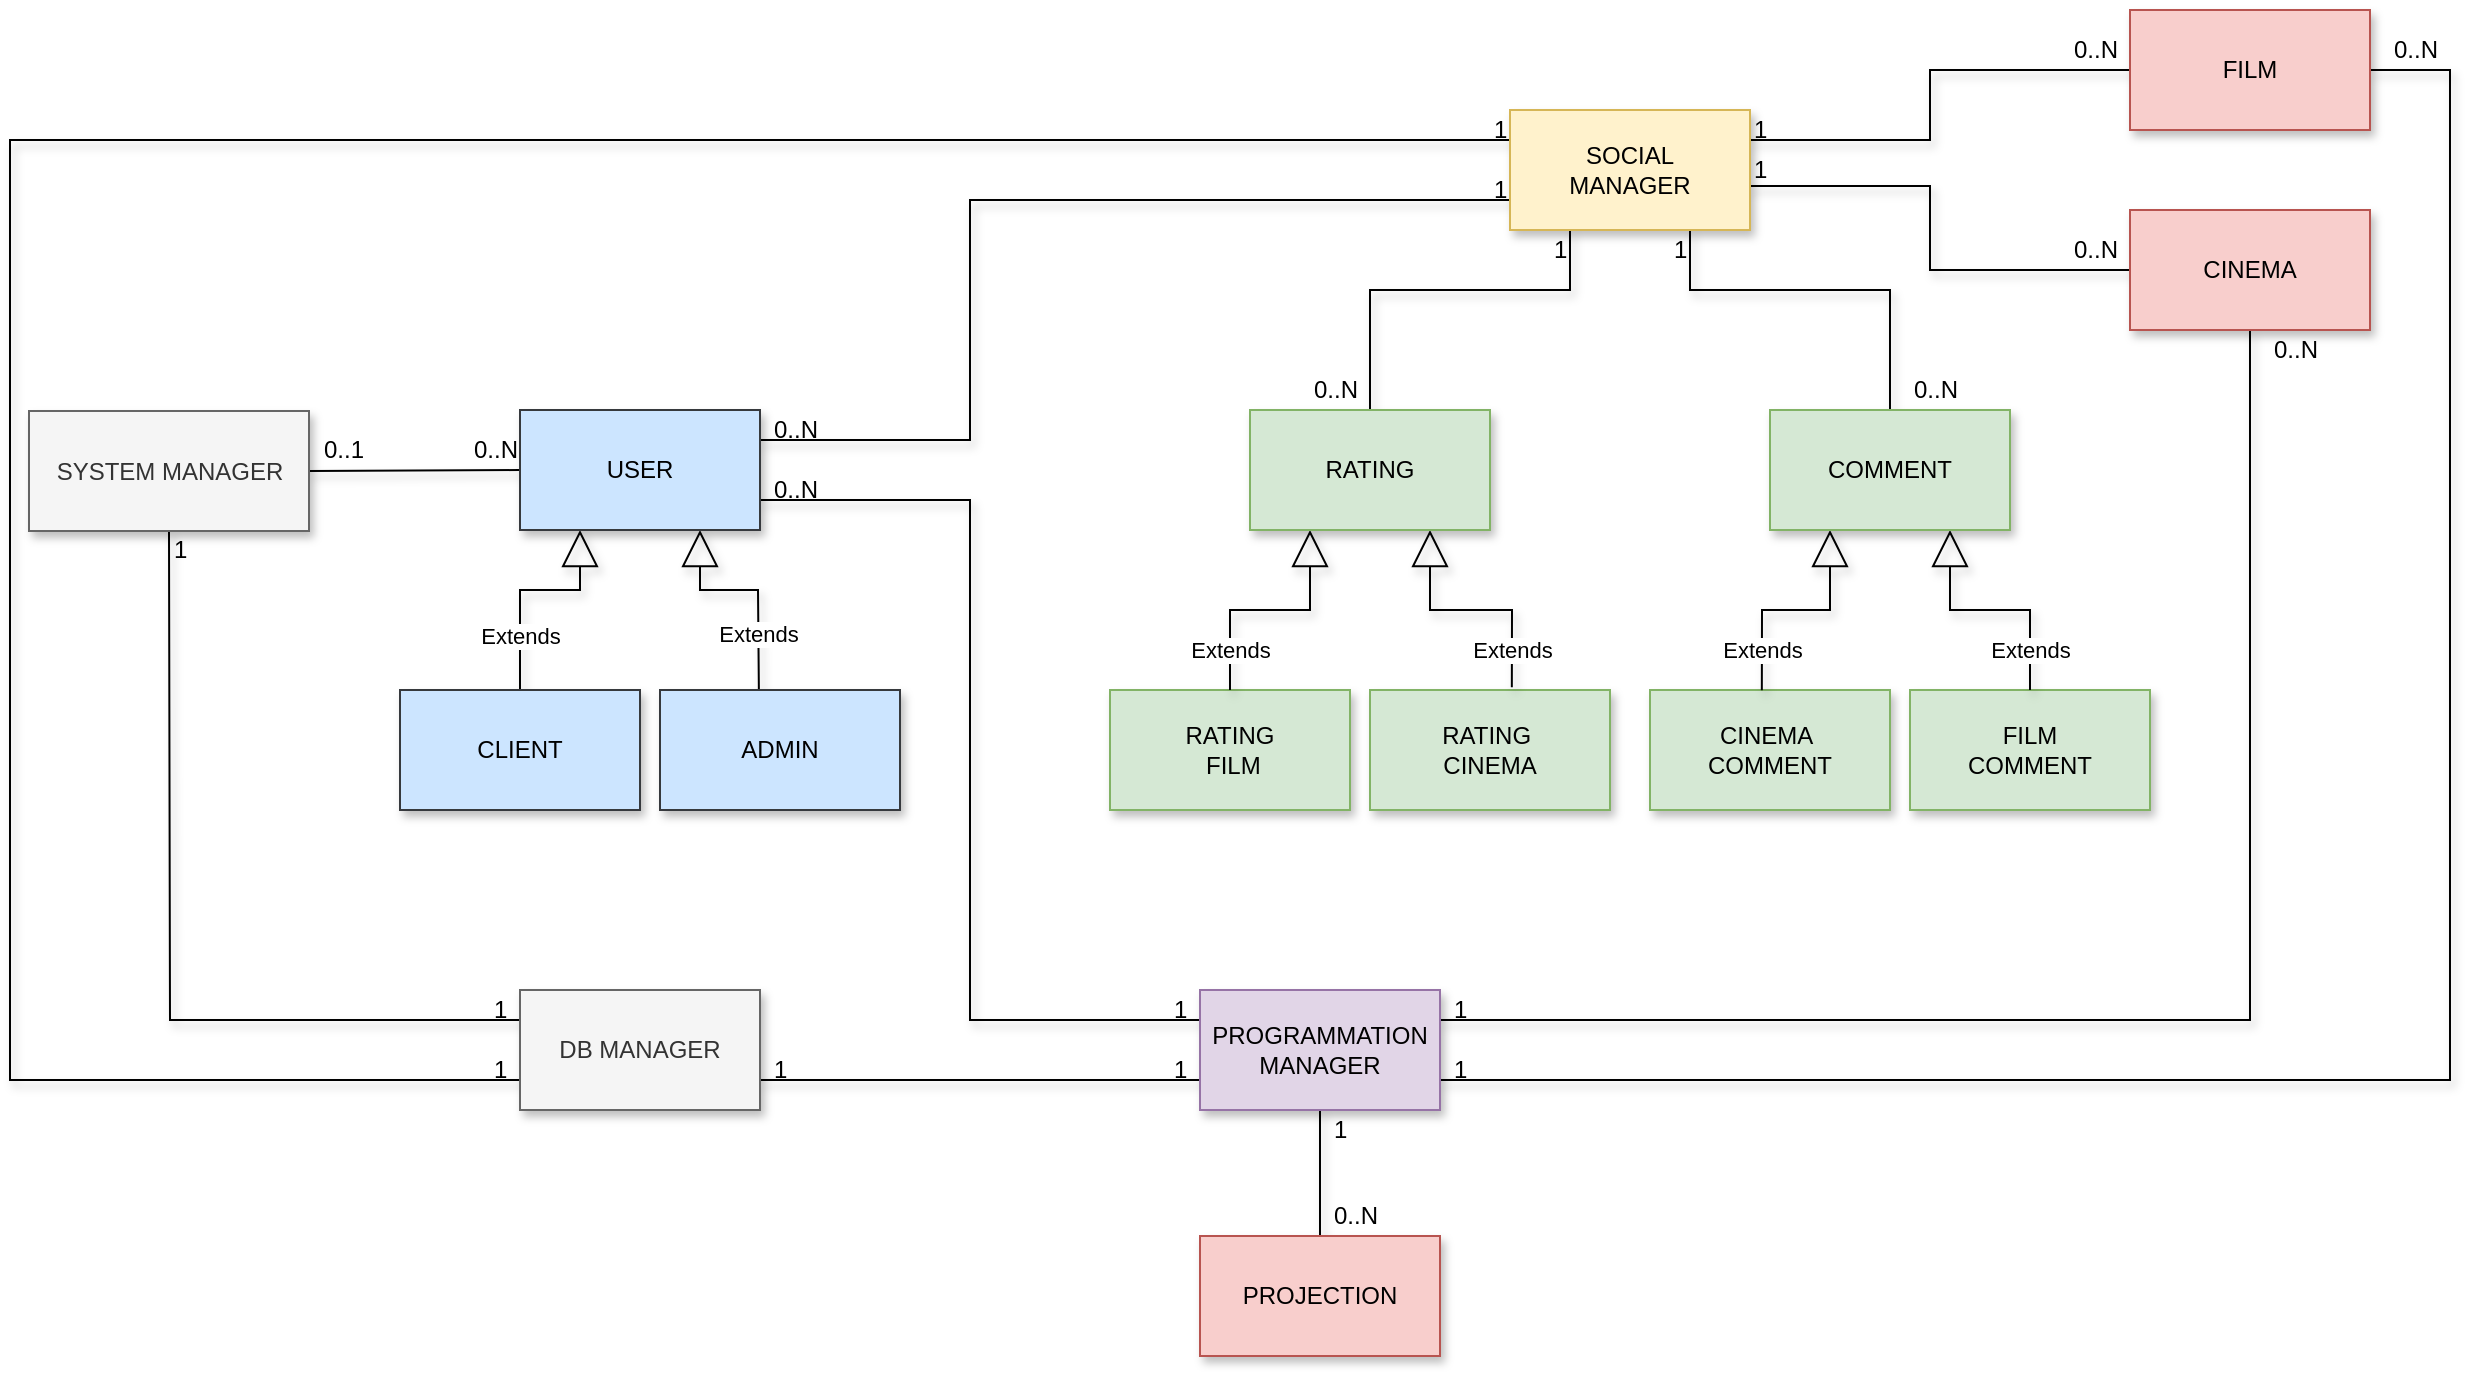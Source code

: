 <mxfile version="12.1.0" type="device" pages="1"><diagram id="Bxf1iPgv2D-pFVaHU1Q9" name="Pagina-1"><mxGraphModel dx="2735" dy="1046" grid="1" gridSize="10" guides="1" tooltips="1" connect="1" arrows="1" fold="1" page="1" pageScale="1" pageWidth="827" pageHeight="1169" math="0" shadow="0"><root><mxCell id="0"/><mxCell id="1" parent="0"/><mxCell id="x7nz9GGV9tn5JTqJILxh-5" value="FILM &lt;br&gt;COMMENT" style="rounded=0;whiteSpace=wrap;html=1;fillColor=#d5e8d4;strokeColor=#82b366;shadow=1;" parent="1" vertex="1"><mxGeometry x="870" y="640" width="120" height="60" as="geometry"/></mxCell><mxCell id="x7nz9GGV9tn5JTqJILxh-6" value="CINEMA&amp;nbsp;&lt;br&gt;COMMENT" style="rounded=0;whiteSpace=wrap;html=1;fillColor=#d5e8d4;strokeColor=#82b366;shadow=1;" parent="1" vertex="1"><mxGeometry x="740" y="640" width="120" height="60" as="geometry"/></mxCell><mxCell id="x7nz9GGV9tn5JTqJILxh-8" value="RATING&amp;nbsp;&lt;br&gt;CINEMA" style="rounded=0;whiteSpace=wrap;html=1;fillColor=#d5e8d4;strokeColor=#82b366;shadow=1;" parent="1" vertex="1"><mxGeometry x="600" y="640" width="120" height="60" as="geometry"/></mxCell><mxCell id="x7nz9GGV9tn5JTqJILxh-9" value="RATING&lt;br&gt;&amp;nbsp;FILM" style="rounded=0;whiteSpace=wrap;html=1;fillColor=#d5e8d4;strokeColor=#82b366;shadow=1;" parent="1" vertex="1"><mxGeometry x="470" y="640" width="120" height="60" as="geometry"/></mxCell><mxCell id="x7nz9GGV9tn5JTqJILxh-17" value="" style="endArrow=none;html=1;exitX=1;exitY=0.5;exitDx=0;exitDy=0;entryX=0;entryY=0.5;entryDx=0;entryDy=0;shadow=1;rounded=0;" parent="1" source="x7nz9GGV9tn5JTqJILxh-16" target="x7nz9GGV9tn5JTqJILxh-15" edge="1"><mxGeometry width="50" height="50" relative="1" as="geometry"><mxPoint x="190" y="470" as="sourcePoint"/><mxPoint x="140" y="450" as="targetPoint"/></mxGeometry></mxCell><mxCell id="x7nz9GGV9tn5JTqJILxh-18" value="" style="endArrow=none;html=1;entryX=0;entryY=0.75;entryDx=0;entryDy=0;exitX=1;exitY=0.25;exitDx=0;exitDy=0;shadow=1;rounded=0;" parent="1" source="x7nz9GGV9tn5JTqJILxh-15" target="x7nz9GGV9tn5JTqJILxh-12" edge="1"><mxGeometry width="50" height="50" relative="1" as="geometry"><mxPoint x="40" y="640" as="sourcePoint"/><mxPoint x="90" y="590" as="targetPoint"/><Array as="points"><mxPoint x="400" y="515"/><mxPoint x="400" y="395"/></Array></mxGeometry></mxCell><mxCell id="x7nz9GGV9tn5JTqJILxh-19" value="Extends" style="endArrow=block;endSize=16;endFill=0;html=1;exitX=0.5;exitY=0;exitDx=0;exitDy=0;entryX=0.25;entryY=1;entryDx=0;entryDy=0;shadow=1;rounded=0;" parent="1" source="x7nz9GGV9tn5JTqJILxh-14" target="x7nz9GGV9tn5JTqJILxh-15" edge="1"><mxGeometry x="-0.5" width="160" relative="1" as="geometry"><mxPoint x="245" y="810" as="sourcePoint"/><mxPoint x="186" y="552" as="targetPoint"/><Array as="points"><mxPoint x="175" y="590"/><mxPoint x="205" y="590"/></Array><mxPoint as="offset"/></mxGeometry></mxCell><mxCell id="x7nz9GGV9tn5JTqJILxh-20" value="Extends" style="endArrow=block;endSize=16;endFill=0;html=1;entryX=0.75;entryY=1;entryDx=0;entryDy=0;exitX=0.412;exitY=0.006;exitDx=0;exitDy=0;exitPerimeter=0;shadow=1;rounded=0;" parent="1" source="x7nz9GGV9tn5JTqJILxh-13" target="x7nz9GGV9tn5JTqJILxh-15" edge="1"><mxGeometry x="-0.491" width="160" relative="1" as="geometry"><mxPoint x="255" y="820" as="sourcePoint"/><mxPoint x="415" y="820" as="targetPoint"/><Array as="points"><mxPoint x="294" y="590"/><mxPoint x="265" y="590"/></Array><mxPoint as="offset"/></mxGeometry></mxCell><mxCell id="x7nz9GGV9tn5JTqJILxh-21" value="Extends" style="endArrow=block;endSize=16;endFill=0;html=1;entryX=0.25;entryY=1;entryDx=0;entryDy=0;exitX=0.5;exitY=0;exitDx=0;exitDy=0;shadow=1;rounded=0;" parent="1" source="x7nz9GGV9tn5JTqJILxh-9" target="x7nz9GGV9tn5JTqJILxh-11" edge="1"><mxGeometry x="-0.667" width="160" relative="1" as="geometry"><mxPoint x="500" y="650" as="sourcePoint"/><mxPoint x="360" y="690" as="targetPoint"/><Array as="points"><mxPoint x="530" y="600"/><mxPoint x="570" y="600"/></Array><mxPoint as="offset"/></mxGeometry></mxCell><mxCell id="x7nz9GGV9tn5JTqJILxh-22" value="Extends" style="endArrow=block;endSize=16;endFill=0;html=1;entryX=0.75;entryY=1;entryDx=0;entryDy=0;exitX=0.591;exitY=-0.022;exitDx=0;exitDy=0;exitPerimeter=0;shadow=1;rounded=0;" parent="1" source="x7nz9GGV9tn5JTqJILxh-8" target="x7nz9GGV9tn5JTqJILxh-11" edge="1"><mxGeometry x="-0.688" width="160" relative="1" as="geometry"><mxPoint x="660" y="640" as="sourcePoint"/><mxPoint x="370" y="700" as="targetPoint"/><Array as="points"><mxPoint x="671" y="600"/><mxPoint x="630" y="600"/></Array><mxPoint as="offset"/></mxGeometry></mxCell><mxCell id="x7nz9GGV9tn5JTqJILxh-23" value="Extends" style="endArrow=block;endSize=16;endFill=0;html=1;exitX=0.466;exitY=0.003;exitDx=0;exitDy=0;exitPerimeter=0;shadow=1;rounded=0;entryX=0.25;entryY=1;entryDx=0;entryDy=0;" parent="1" source="x7nz9GGV9tn5JTqJILxh-6" edge="1" target="x7nz9GGV9tn5JTqJILxh-10"><mxGeometry x="-0.645" width="160" relative="1" as="geometry"><mxPoint x="710" y="670" as="sourcePoint"/><mxPoint x="786" y="540" as="targetPoint"/><Array as="points"><mxPoint x="796" y="600"/><mxPoint x="830" y="600"/></Array><mxPoint as="offset"/></mxGeometry></mxCell><mxCell id="x7nz9GGV9tn5JTqJILxh-24" value="Extends" style="endArrow=block;endSize=16;endFill=0;html=1;entryX=0.75;entryY=1;entryDx=0;entryDy=0;exitX=0.5;exitY=0;exitDx=0;exitDy=0;shadow=1;rounded=0;" parent="1" source="x7nz9GGV9tn5JTqJILxh-5" target="x7nz9GGV9tn5JTqJILxh-10" edge="1"><mxGeometry x="-0.665" width="160" relative="1" as="geometry"><mxPoint x="810" y="660" as="sourcePoint"/><mxPoint x="390" y="720" as="targetPoint"/><Array as="points"><mxPoint x="930" y="600"/><mxPoint x="890" y="600"/></Array><mxPoint as="offset"/></mxGeometry></mxCell><mxCell id="x7nz9GGV9tn5JTqJILxh-25" value="" style="endArrow=none;html=1;entryX=0;entryY=0.5;entryDx=0;entryDy=0;exitX=1;exitY=0.25;exitDx=0;exitDy=0;shadow=1;rounded=0;" parent="1" source="x7nz9GGV9tn5JTqJILxh-12" target="x7nz9GGV9tn5JTqJILxh-4" edge="1"><mxGeometry width="50" height="50" relative="1" as="geometry"><mxPoint x="50" y="650" as="sourcePoint"/><mxPoint x="100" y="600" as="targetPoint"/><Array as="points"><mxPoint x="800" y="365"/><mxPoint x="880" y="365"/><mxPoint x="880" y="330"/></Array></mxGeometry></mxCell><mxCell id="x7nz9GGV9tn5JTqJILxh-26" value="" style="endArrow=none;html=1;entryX=0.25;entryY=1;entryDx=0;entryDy=0;shadow=1;rounded=0;exitX=0.5;exitY=0;exitDx=0;exitDy=0;" parent="1" source="x7nz9GGV9tn5JTqJILxh-11" target="x7nz9GGV9tn5JTqJILxh-12" edge="1"><mxGeometry width="50" height="50" relative="1" as="geometry"><mxPoint x="630" y="480" as="sourcePoint"/><mxPoint x="110" y="610" as="targetPoint"/><Array as="points"><mxPoint x="600" y="440"/><mxPoint x="700" y="440"/></Array></mxGeometry></mxCell><mxCell id="x7nz9GGV9tn5JTqJILxh-27" value="" style="endArrow=none;html=1;exitX=0.5;exitY=0;exitDx=0;exitDy=0;entryX=0.75;entryY=1;entryDx=0;entryDy=0;shadow=1;rounded=0;" parent="1" source="x7nz9GGV9tn5JTqJILxh-10" target="x7nz9GGV9tn5JTqJILxh-12" edge="1"><mxGeometry width="50" height="50" relative="1" as="geometry"><mxPoint x="70" y="670" as="sourcePoint"/><mxPoint x="120" y="620" as="targetPoint"/><Array as="points"><mxPoint x="860" y="440"/><mxPoint x="760" y="440"/></Array></mxGeometry></mxCell><mxCell id="x7nz9GGV9tn5JTqJILxh-28" value="" style="endArrow=none;html=1;entryX=0.5;entryY=1;entryDx=0;entryDy=0;shadow=1;rounded=0;exitX=0;exitY=0.25;exitDx=0;exitDy=0;" parent="1" source="x7nz9GGV9tn5JTqJILxh-40" target="x7nz9GGV9tn5JTqJILxh-16" edge="1"><mxGeometry width="50" height="50" relative="1" as="geometry"><mxPoint x="240" y="820" as="sourcePoint"/><mxPoint x="130" y="630" as="targetPoint"/><Array as="points"><mxPoint y="805"/></Array></mxGeometry></mxCell><mxCell id="x7nz9GGV9tn5JTqJILxh-30" value="" style="endArrow=none;html=1;shadow=1;rounded=0;exitX=0;exitY=0.75;exitDx=0;exitDy=0;entryX=0;entryY=0.25;entryDx=0;entryDy=0;" parent="1" source="x7nz9GGV9tn5JTqJILxh-40" target="x7nz9GGV9tn5JTqJILxh-12" edge="1"><mxGeometry width="50" height="50" relative="1" as="geometry"><mxPoint x="200" y="830" as="sourcePoint"/><mxPoint x="520" y="360" as="targetPoint"/><Array as="points"><mxPoint x="-80" y="835"/><mxPoint x="-80" y="365"/></Array></mxGeometry></mxCell><mxCell id="x7nz9GGV9tn5JTqJILxh-31" value="" style="endArrow=none;html=1;entryX=1;entryY=0.75;entryDx=0;entryDy=0;shadow=1;rounded=0;" parent="1" target="x7nz9GGV9tn5JTqJILxh-15" edge="1"><mxGeometry width="50" height="50" relative="1" as="geometry"><mxPoint x="515" y="805" as="sourcePoint"/><mxPoint x="160" y="660" as="targetPoint"/><Array as="points"><mxPoint x="400" y="805"/><mxPoint x="400" y="545"/></Array></mxGeometry></mxCell><mxCell id="x7nz9GGV9tn5JTqJILxh-32" value="" style="endArrow=none;html=1;exitX=0;exitY=0.75;exitDx=0;exitDy=0;entryX=1;entryY=0.75;entryDx=0;entryDy=0;shadow=1;rounded=0;" parent="1" source="x7nz9GGV9tn5JTqJILxh-2" target="x7nz9GGV9tn5JTqJILxh-40" edge="1"><mxGeometry width="50" height="50" relative="1" as="geometry"><mxPoint x="120" y="720" as="sourcePoint"/><mxPoint x="170" y="670" as="targetPoint"/><Array as="points"/></mxGeometry></mxCell><mxCell id="x7nz9GGV9tn5JTqJILxh-33" value="" style="endArrow=none;html=1;entryX=0.5;entryY=1;entryDx=0;entryDy=0;exitX=0.5;exitY=0;exitDx=0;exitDy=0;shadow=1;" parent="1" source="x7nz9GGV9tn5JTqJILxh-1" target="x7nz9GGV9tn5JTqJILxh-2" edge="1"><mxGeometry width="50" height="50" relative="1" as="geometry"><mxPoint x="130" y="730" as="sourcePoint"/><mxPoint x="180" y="680" as="targetPoint"/></mxGeometry></mxCell><mxCell id="x7nz9GGV9tn5JTqJILxh-34" value="" style="endArrow=none;html=1;entryX=1;entryY=0.75;entryDx=0;entryDy=0;exitX=1;exitY=0.5;exitDx=0;exitDy=0;shadow=1;rounded=0;" parent="1" source="x7nz9GGV9tn5JTqJILxh-4" target="x7nz9GGV9tn5JTqJILxh-2" edge="1"><mxGeometry width="50" height="50" relative="1" as="geometry"><mxPoint x="140" y="740" as="sourcePoint"/><mxPoint x="190" y="690" as="targetPoint"/><Array as="points"><mxPoint x="1140" y="330"/><mxPoint x="1140" y="835"/></Array></mxGeometry></mxCell><mxCell id="x7nz9GGV9tn5JTqJILxh-35" value="" style="endArrow=none;html=1;entryX=1;entryY=0.25;entryDx=0;entryDy=0;exitX=0.5;exitY=1;exitDx=0;exitDy=0;shadow=1;rounded=0;" parent="1" source="x7nz9GGV9tn5JTqJILxh-3" target="x7nz9GGV9tn5JTqJILxh-2" edge="1"><mxGeometry width="50" height="50" relative="1" as="geometry"><mxPoint x="1030" y="811" as="sourcePoint"/><mxPoint x="200" y="700" as="targetPoint"/><Array as="points"><mxPoint x="1040" y="805"/></Array></mxGeometry></mxCell><mxCell id="x7nz9GGV9tn5JTqJILxh-36" value="" style="endArrow=none;html=1;entryX=0.992;entryY=0.633;entryDx=0;entryDy=0;entryPerimeter=0;exitX=0;exitY=0.5;exitDx=0;exitDy=0;shadow=1;rounded=0;" parent="1" source="x7nz9GGV9tn5JTqJILxh-3" target="x7nz9GGV9tn5JTqJILxh-12" edge="1"><mxGeometry width="50" height="50" relative="1" as="geometry"><mxPoint x="160" y="760" as="sourcePoint"/><mxPoint x="210" y="710" as="targetPoint"/><Array as="points"><mxPoint x="880" y="430"/><mxPoint x="880" y="388"/><mxPoint x="830" y="388"/></Array></mxGeometry></mxCell><mxCell id="x7nz9GGV9tn5JTqJILxh-41" value="1" style="text;html=1;resizable=0;points=[];autosize=1;align=left;verticalAlign=top;spacingTop=-4;shadow=1;" parent="1" vertex="1"><mxGeometry x="790.069" y="370" width="20" height="20" as="geometry"/></mxCell><mxCell id="x7nz9GGV9tn5JTqJILxh-42" value="1" style="text;html=1;resizable=0;points=[];autosize=1;align=left;verticalAlign=top;spacingTop=-4;shadow=1;" parent="1" vertex="1"><mxGeometry x="660.069" y="380" width="20" height="20" as="geometry"/></mxCell><mxCell id="x7nz9GGV9tn5JTqJILxh-43" value="1" style="text;html=1;resizable=0;points=[];autosize=1;align=left;verticalAlign=top;spacingTop=-4;shadow=1;" parent="1" vertex="1"><mxGeometry x="660.069" y="350" width="20" height="20" as="geometry"/></mxCell><mxCell id="x7nz9GGV9tn5JTqJILxh-44" value="1" style="text;html=1;resizable=0;points=[];autosize=1;align=left;verticalAlign=top;spacingTop=-4;shadow=1;" parent="1" vertex="1"><mxGeometry x="690.069" y="410" width="20" height="20" as="geometry"/></mxCell><mxCell id="x7nz9GGV9tn5JTqJILxh-45" value="1" style="text;html=1;resizable=0;points=[];autosize=1;align=left;verticalAlign=top;spacingTop=-4;shadow=1;" parent="1" vertex="1"><mxGeometry x="750.069" y="410" width="20" height="20" as="geometry"/></mxCell><mxCell id="x7nz9GGV9tn5JTqJILxh-46" value="1" style="text;html=1;resizable=0;points=[];autosize=1;align=left;verticalAlign=top;spacingTop=-4;shadow=1;" parent="1" vertex="1"><mxGeometry x="790.069" y="350" width="20" height="20" as="geometry"/></mxCell><mxCell id="x7nz9GGV9tn5JTqJILxh-47" value="1" style="text;html=1;resizable=0;points=[];autosize=1;align=left;verticalAlign=top;spacingTop=-4;shadow=1;" parent="1" vertex="1"><mxGeometry x="499.929" y="790" width="20" height="20" as="geometry"/></mxCell><mxCell id="x7nz9GGV9tn5JTqJILxh-48" value="1" style="text;html=1;resizable=0;points=[];autosize=1;align=left;verticalAlign=top;spacingTop=-4;shadow=1;" parent="1" vertex="1"><mxGeometry x="499.929" y="820" width="20" height="20" as="geometry"/></mxCell><mxCell id="x7nz9GGV9tn5JTqJILxh-49" value="1" style="text;html=1;resizable=0;points=[];autosize=1;align=left;verticalAlign=top;spacingTop=-4;shadow=1;" parent="1" vertex="1"><mxGeometry x="579.929" y="850" width="20" height="20" as="geometry"/></mxCell><mxCell id="x7nz9GGV9tn5JTqJILxh-50" value="1" style="text;html=1;resizable=0;points=[];autosize=1;align=left;verticalAlign=top;spacingTop=-4;shadow=1;" parent="1" vertex="1"><mxGeometry x="639.929" y="820" width="20" height="20" as="geometry"/></mxCell><mxCell id="x7nz9GGV9tn5JTqJILxh-51" value="1" style="text;html=1;resizable=0;points=[];autosize=1;align=left;verticalAlign=top;spacingTop=-4;shadow=1;" parent="1" vertex="1"><mxGeometry x="639.929" y="790" width="20" height="20" as="geometry"/></mxCell><mxCell id="x7nz9GGV9tn5JTqJILxh-52" value="1" style="text;html=1;resizable=0;points=[];autosize=1;align=left;verticalAlign=top;spacingTop=-4;shadow=1;" parent="1" vertex="1"><mxGeometry x="160.143" y="820" width="20" height="20" as="geometry"/></mxCell><mxCell id="x7nz9GGV9tn5JTqJILxh-53" value="1" style="text;html=1;resizable=0;points=[];autosize=1;align=left;verticalAlign=top;spacingTop=-4;shadow=1;" parent="1" vertex="1"><mxGeometry x="160.143" y="790" width="20" height="20" as="geometry"/></mxCell><mxCell id="x7nz9GGV9tn5JTqJILxh-54" value="1" style="text;html=1;resizable=0;points=[];autosize=1;align=left;verticalAlign=top;spacingTop=-4;shadow=1;" parent="1" vertex="1"><mxGeometry x="300.143" y="820" width="20" height="20" as="geometry"/></mxCell><mxCell id="x7nz9GGV9tn5JTqJILxh-55" value="1" style="text;html=1;resizable=0;points=[];autosize=1;align=left;verticalAlign=top;spacingTop=-4;shadow=1;" parent="1" vertex="1"><mxGeometry y="560" width="20" height="20" as="geometry"/></mxCell><mxCell id="x7nz9GGV9tn5JTqJILxh-56" value="0..1" style="text;html=1;resizable=0;points=[];autosize=1;align=left;verticalAlign=top;spacingTop=-4;shadow=1;" parent="1" vertex="1"><mxGeometry x="75" y="510.2" width="40" height="20" as="geometry"/></mxCell><mxCell id="x7nz9GGV9tn5JTqJILxh-59" value="0..N" style="text;html=1;resizable=0;points=[];autosize=1;align=left;verticalAlign=top;spacingTop=-4;shadow=1;" parent="1" vertex="1"><mxGeometry x="950" y="309.833" width="40" height="20" as="geometry"/></mxCell><mxCell id="x7nz9GGV9tn5JTqJILxh-60" value="0..N" style="text;html=1;resizable=0;points=[];autosize=1;align=left;verticalAlign=top;spacingTop=-4;shadow=1;" parent="1" vertex="1"><mxGeometry x="580" y="892.833" width="40" height="20" as="geometry"/></mxCell><mxCell id="x7nz9GGV9tn5JTqJILxh-61" value="0..N" style="text;html=1;resizable=0;points=[];autosize=1;align=left;verticalAlign=top;spacingTop=-4;shadow=1;" parent="1" vertex="1"><mxGeometry x="570.214" y="480.333" width="40" height="20" as="geometry"/></mxCell><mxCell id="x7nz9GGV9tn5JTqJILxh-62" value="0..N" style="text;html=1;resizable=0;points=[];autosize=1;align=left;verticalAlign=top;spacingTop=-4;shadow=1;" parent="1" vertex="1"><mxGeometry x="870.214" y="479.833" width="40" height="20" as="geometry"/></mxCell><mxCell id="x7nz9GGV9tn5JTqJILxh-63" value="0..N" style="text;html=1;resizable=0;points=[];autosize=1;align=left;verticalAlign=top;spacingTop=-4;shadow=1;" parent="1" vertex="1"><mxGeometry x="300" y="529.833" width="40" height="20" as="geometry"/></mxCell><mxCell id="x7nz9GGV9tn5JTqJILxh-64" value="0..N" style="text;html=1;resizable=0;points=[];autosize=1;align=left;verticalAlign=top;spacingTop=-4;shadow=1;" parent="1" vertex="1"><mxGeometry x="300" y="499.833" width="40" height="20" as="geometry"/></mxCell><mxCell id="x7nz9GGV9tn5JTqJILxh-65" value="0..N" style="text;html=1;resizable=0;points=[];autosize=1;align=left;verticalAlign=top;spacingTop=-4;shadow=1;" parent="1" vertex="1"><mxGeometry x="150" y="509.833" width="40" height="20" as="geometry"/></mxCell><mxCell id="x7nz9GGV9tn5JTqJILxh-68" value="0..N" style="text;html=1;resizable=0;points=[];autosize=1;align=left;verticalAlign=top;spacingTop=-4;shadow=1;" parent="1" vertex="1"><mxGeometry x="1110" y="309.833" width="40" height="20" as="geometry"/></mxCell><mxCell id="x7nz9GGV9tn5JTqJILxh-69" value="0..N" style="text;html=1;resizable=0;points=[];autosize=1;align=left;verticalAlign=top;spacingTop=-4;shadow=1;" parent="1" vertex="1"><mxGeometry x="950" y="409.833" width="40" height="20" as="geometry"/></mxCell><mxCell id="x7nz9GGV9tn5JTqJILxh-70" value="0..N" style="text;html=1;resizable=0;points=[];autosize=1;align=left;verticalAlign=top;spacingTop=-4;shadow=1;" parent="1" vertex="1"><mxGeometry x="1050" y="460.333" width="40" height="20" as="geometry"/></mxCell><mxCell id="x7nz9GGV9tn5JTqJILxh-1" value="PROJECTION" style="rounded=0;whiteSpace=wrap;html=1;fillColor=#f8cecc;strokeColor=#b85450;shadow=1;" parent="1" vertex="1"><mxGeometry x="515" y="913" width="120" height="60" as="geometry"/></mxCell><mxCell id="x7nz9GGV9tn5JTqJILxh-2" value="PROGRAMMATION&lt;br&gt;MANAGER" style="rounded=0;whiteSpace=wrap;html=1;fillColor=#e1d5e7;strokeColor=#9673a6;shadow=1;" parent="1" vertex="1"><mxGeometry x="515" y="790" width="120" height="60" as="geometry"/></mxCell><mxCell id="x7nz9GGV9tn5JTqJILxh-3" value="CINEMA" style="rounded=0;whiteSpace=wrap;html=1;fillColor=#f8cecc;strokeColor=#b85450;shadow=1;" parent="1" vertex="1"><mxGeometry x="980" y="400" width="120" height="60" as="geometry"/></mxCell><mxCell id="x7nz9GGV9tn5JTqJILxh-4" value="FILM" style="rounded=0;whiteSpace=wrap;html=1;fillColor=#f8cecc;strokeColor=#b85450;shadow=1;" parent="1" vertex="1"><mxGeometry x="980" y="300" width="120" height="60" as="geometry"/></mxCell><mxCell id="x7nz9GGV9tn5JTqJILxh-10" value="COMMENT" style="rounded=0;whiteSpace=wrap;html=1;fillColor=#d5e8d4;strokeColor=#82b366;shadow=1;" parent="1" vertex="1"><mxGeometry x="800" y="500" width="120" height="60" as="geometry"/></mxCell><mxCell id="x7nz9GGV9tn5JTqJILxh-11" value="RATING" style="rounded=0;whiteSpace=wrap;html=1;fillColor=#d5e8d4;strokeColor=#82b366;shadow=1;" parent="1" vertex="1"><mxGeometry x="540" y="500" width="120" height="60" as="geometry"/></mxCell><mxCell id="x7nz9GGV9tn5JTqJILxh-12" value="SOCIAL&lt;br&gt;MANAGER" style="rounded=0;whiteSpace=wrap;html=1;fillColor=#fff2cc;strokeColor=#d6b656;shadow=1;" parent="1" vertex="1"><mxGeometry x="670" y="350" width="120" height="60" as="geometry"/></mxCell><mxCell id="x7nz9GGV9tn5JTqJILxh-13" value="ADMIN" style="rounded=0;whiteSpace=wrap;html=1;fillColor=#cce5ff;strokeColor=#36393d;shadow=1;" parent="1" vertex="1"><mxGeometry x="245" y="640" width="120" height="60" as="geometry"/></mxCell><mxCell id="x7nz9GGV9tn5JTqJILxh-14" value="CLIENT" style="rounded=0;whiteSpace=wrap;html=1;fillColor=#cce5ff;strokeColor=#36393d;shadow=1;" parent="1" vertex="1"><mxGeometry x="115" y="640" width="120" height="60" as="geometry"/></mxCell><mxCell id="x7nz9GGV9tn5JTqJILxh-15" value="USER" style="rounded=0;whiteSpace=wrap;html=1;fillColor=#cce5ff;strokeColor=#36393d;shadow=1;" parent="1" vertex="1"><mxGeometry x="175" y="500" width="120" height="60" as="geometry"/></mxCell><mxCell id="x7nz9GGV9tn5JTqJILxh-16" value="SYSTEM MANAGER" style="rounded=0;whiteSpace=wrap;html=1;fillColor=#f5f5f5;strokeColor=#666666;shadow=1;fontColor=#333333;" parent="1" vertex="1"><mxGeometry x="-70.5" y="500.5" width="140" height="60" as="geometry"/></mxCell><mxCell id="x7nz9GGV9tn5JTqJILxh-40" value="DB MANAGER" style="rounded=0;whiteSpace=wrap;html=1;fillColor=#f5f5f5;strokeColor=#666666;shadow=1;fontColor=#333333;" parent="1" vertex="1"><mxGeometry x="175" y="790" width="120" height="60" as="geometry"/></mxCell></root></mxGraphModel></diagram></mxfile>
